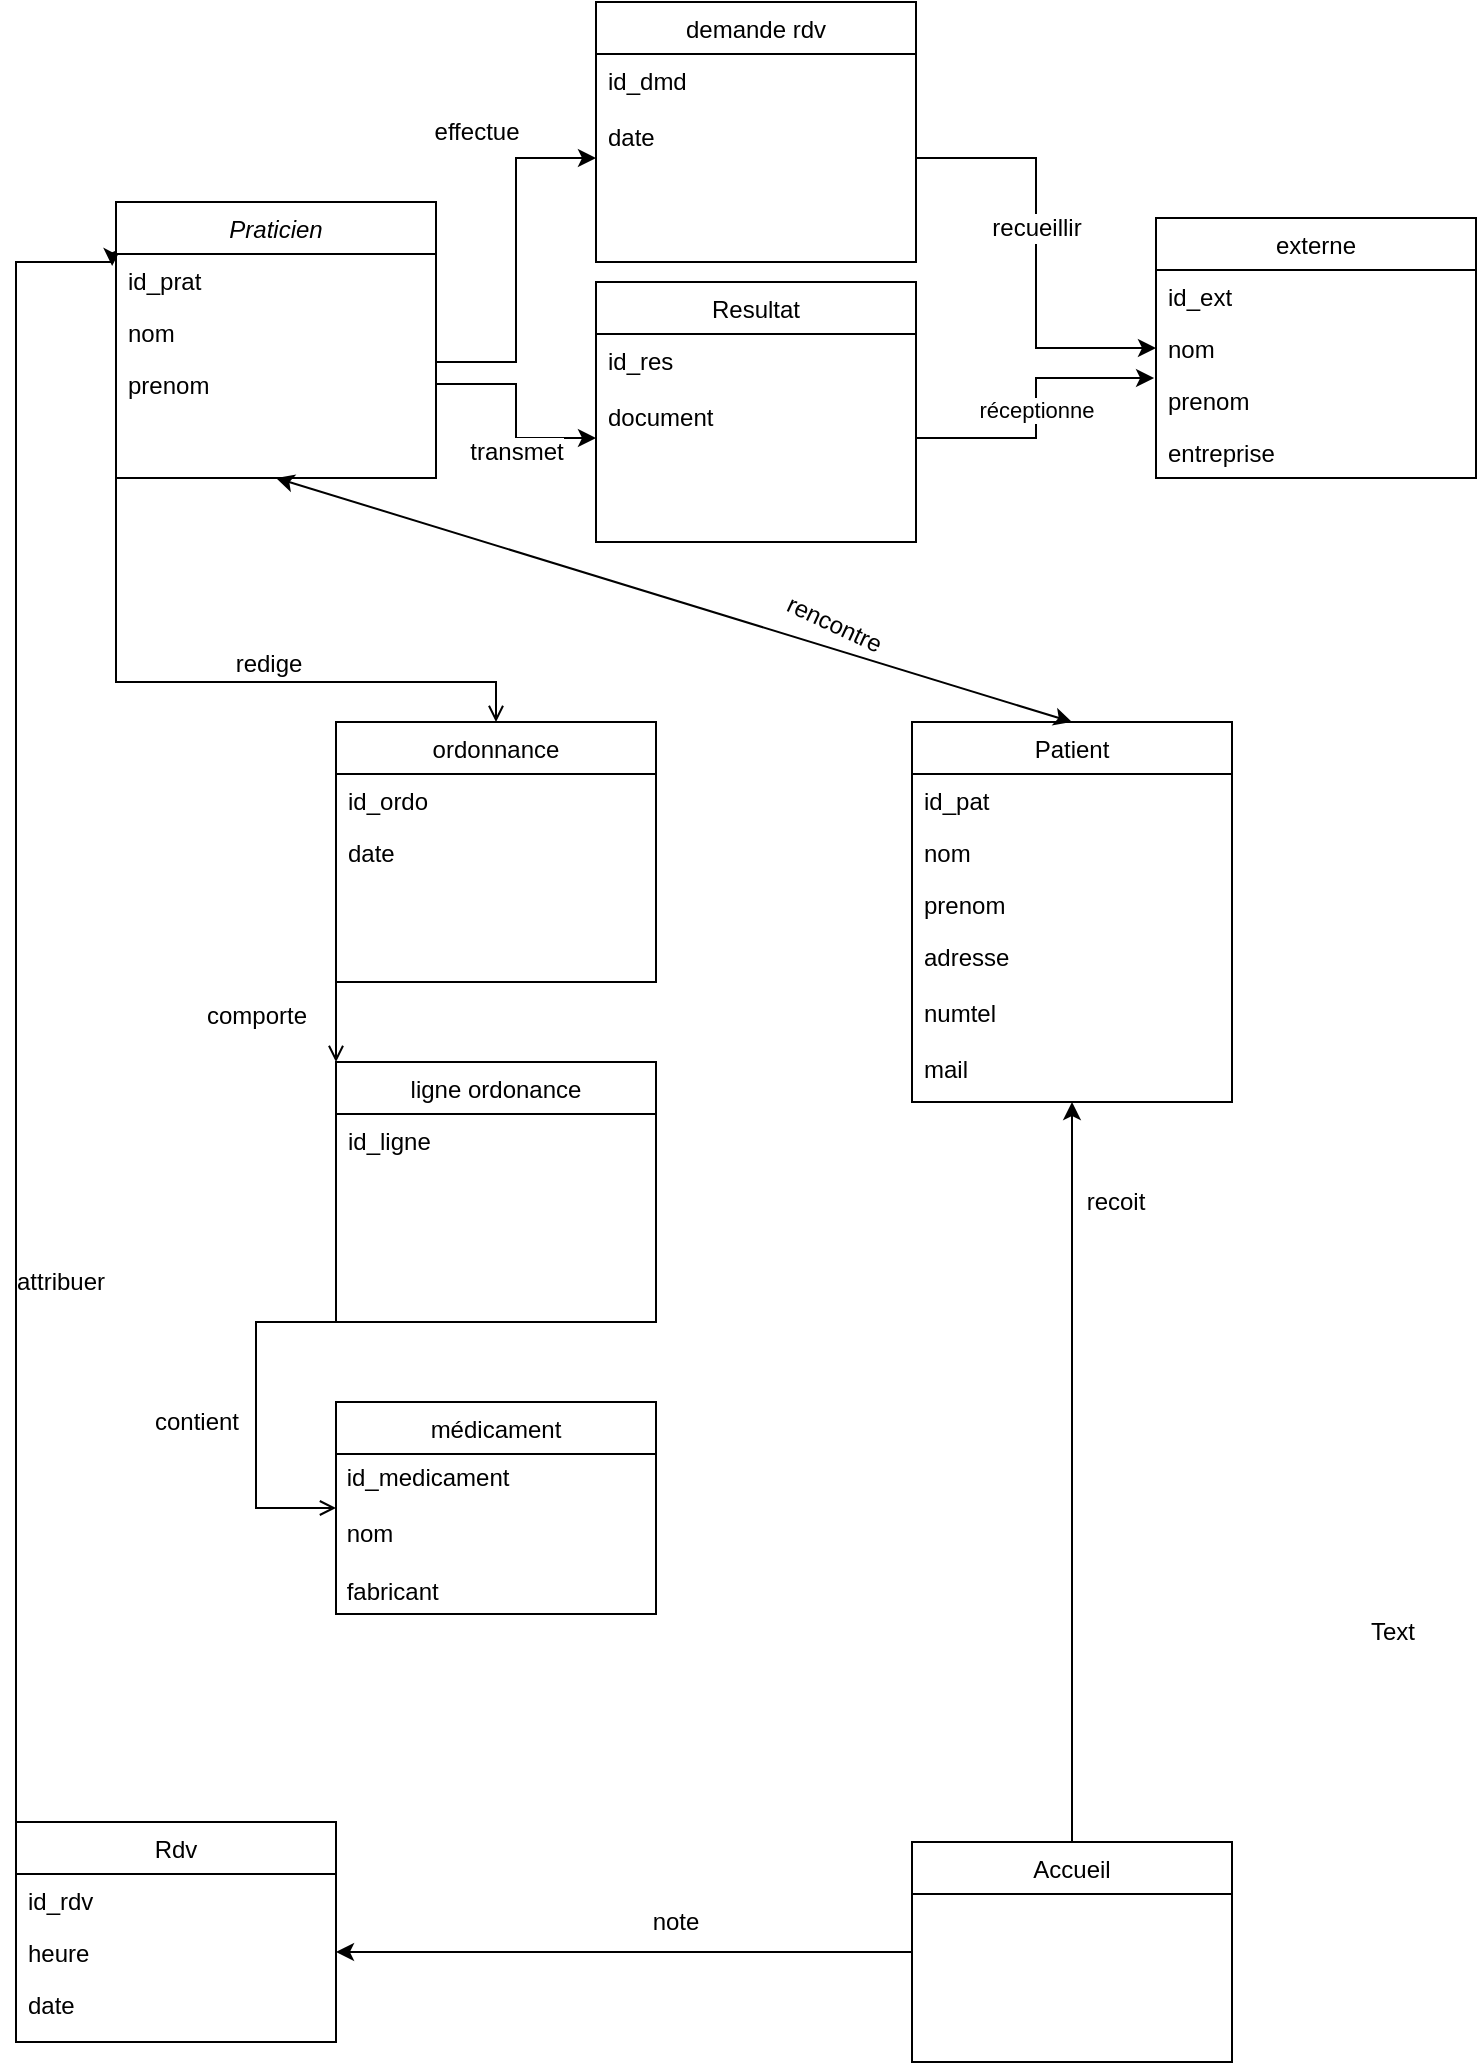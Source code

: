 <mxfile version="12.9.6" type="device" pages="2"><diagram id="C5RBs43oDa-KdzZeNtuy" name="mcd"><mxGraphModel dx="978" dy="1112" grid="1" gridSize="10" guides="1" tooltips="1" connect="1" arrows="1" fold="1" page="1" pageScale="1" pageWidth="827" pageHeight="1169" math="0" shadow="0"><root><mxCell id="WIyWlLk6GJQsqaUBKTNV-0"/><mxCell id="WIyWlLk6GJQsqaUBKTNV-1" parent="WIyWlLk6GJQsqaUBKTNV-0"/><mxCell id="6KKYuCcFs3_38HWzhRS--0" value="Patient" style="swimlane;fontStyle=0;align=center;verticalAlign=top;childLayout=stackLayout;horizontal=1;startSize=26;horizontalStack=0;resizeParent=1;resizeLast=0;collapsible=1;marginBottom=0;rounded=0;shadow=0;strokeWidth=1;" vertex="1" parent="WIyWlLk6GJQsqaUBKTNV-1"><mxGeometry x="508" y="380" width="160" height="190" as="geometry"><mxRectangle x="550" y="140" width="160" height="26" as="alternateBounds"/></mxGeometry></mxCell><mxCell id="6KKYuCcFs3_38HWzhRS--1" value="id_pat" style="text;align=left;verticalAlign=top;spacingLeft=4;spacingRight=4;overflow=hidden;rotatable=0;points=[[0,0.5],[1,0.5]];portConstraint=eastwest;" vertex="1" parent="6KKYuCcFs3_38HWzhRS--0"><mxGeometry y="26" width="160" height="26" as="geometry"/></mxCell><mxCell id="6KKYuCcFs3_38HWzhRS--2" value="nom" style="text;align=left;verticalAlign=top;spacingLeft=4;spacingRight=4;overflow=hidden;rotatable=0;points=[[0,0.5],[1,0.5]];portConstraint=eastwest;rounded=0;shadow=0;html=0;" vertex="1" parent="6KKYuCcFs3_38HWzhRS--0"><mxGeometry y="52" width="160" height="26" as="geometry"/></mxCell><mxCell id="6KKYuCcFs3_38HWzhRS--3" value="prenom" style="text;align=left;verticalAlign=top;spacingLeft=4;spacingRight=4;overflow=hidden;rotatable=0;points=[[0,0.5],[1,0.5]];portConstraint=eastwest;rounded=0;shadow=0;html=0;" vertex="1" parent="6KKYuCcFs3_38HWzhRS--0"><mxGeometry y="78" width="160" height="26" as="geometry"/></mxCell><mxCell id="6KKYuCcFs3_38HWzhRS--4" value="adresse&#10;&#10;numtel&#10;&#10;mail" style="text;align=left;verticalAlign=top;spacingLeft=4;spacingRight=4;overflow=hidden;rotatable=0;points=[[0,0.5],[1,0.5]];portConstraint=eastwest;rounded=0;shadow=0;html=0;" vertex="1" parent="6KKYuCcFs3_38HWzhRS--0"><mxGeometry y="104" width="160" height="86" as="geometry"/></mxCell><mxCell id="6KKYuCcFs3_38HWzhRS--7" value="rencontre" style="text;html=1;resizable=0;points=[];;align=center;verticalAlign=middle;labelBackgroundColor=none;rounded=0;shadow=0;strokeWidth=1;fontSize=12;rotation=25;" vertex="1" connectable="0" parent="WIyWlLk6GJQsqaUBKTNV-1"><mxGeometry x="520" y="310" as="geometry"><mxPoint x="-38" y="40" as="offset"/></mxGeometry></mxCell><mxCell id="6KKYuCcFs3_38HWzhRS--8" value="ordonnance" style="swimlane;fontStyle=0;align=center;verticalAlign=top;childLayout=stackLayout;horizontal=1;startSize=26;horizontalStack=0;resizeParent=1;resizeLast=0;collapsible=1;marginBottom=0;rounded=0;shadow=0;strokeWidth=1;" vertex="1" parent="WIyWlLk6GJQsqaUBKTNV-1"><mxGeometry x="220" y="380" width="160" height="130" as="geometry"><mxRectangle x="550" y="140" width="160" height="26" as="alternateBounds"/></mxGeometry></mxCell><mxCell id="6KKYuCcFs3_38HWzhRS--9" value="id_ordo" style="text;align=left;verticalAlign=top;spacingLeft=4;spacingRight=4;overflow=hidden;rotatable=0;points=[[0,0.5],[1,0.5]];portConstraint=eastwest;" vertex="1" parent="6KKYuCcFs3_38HWzhRS--8"><mxGeometry y="26" width="160" height="26" as="geometry"/></mxCell><mxCell id="6KKYuCcFs3_38HWzhRS--10" value="date" style="text;align=left;verticalAlign=top;spacingLeft=4;spacingRight=4;overflow=hidden;rotatable=0;points=[[0,0.5],[1,0.5]];portConstraint=eastwest;rounded=0;shadow=0;html=0;" vertex="1" parent="6KKYuCcFs3_38HWzhRS--8"><mxGeometry y="52" width="160" height="26" as="geometry"/></mxCell><mxCell id="6KKYuCcFs3_38HWzhRS--15" value="" style="endArrow=open;shadow=0;strokeWidth=1;strokeColor=#000000;rounded=0;endFill=1;edgeStyle=elbowEdgeStyle;elbow=vertical;entryX=0.5;entryY=0;entryDx=0;entryDy=0;exitX=0;exitY=0.5;exitDx=0;exitDy=0;" edge="1" parent="WIyWlLk6GJQsqaUBKTNV-1" source="zkfFHV4jXpPFQw0GAbJ--2" target="6KKYuCcFs3_38HWzhRS--8"><mxGeometry x="0.5" y="41" relative="1" as="geometry"><mxPoint x="120" y="190" as="sourcePoint"/><mxPoint x="230" y="240" as="targetPoint"/><mxPoint x="-40" y="32" as="offset"/><Array as="points"><mxPoint x="170" y="360"/><mxPoint x="160" y="340"/></Array></mxGeometry></mxCell><mxCell id="6KKYuCcFs3_38HWzhRS--16" value="redige" style="text;html=1;resizable=0;points=[];;align=center;verticalAlign=middle;labelBackgroundColor=none;rounded=0;shadow=0;strokeWidth=1;fontSize=12;" vertex="1" connectable="0" parent="6KKYuCcFs3_38HWzhRS--15"><mxGeometry x="0.5" y="49" relative="1" as="geometry"><mxPoint x="-38" y="40" as="offset"/></mxGeometry></mxCell><mxCell id="6KKYuCcFs3_38HWzhRS--24" value="" style="endArrow=classic;startArrow=classic;html=1;exitX=0.5;exitY=1;exitDx=0;exitDy=0;entryX=0.5;entryY=0;entryDx=0;entryDy=0;" edge="1" parent="WIyWlLk6GJQsqaUBKTNV-1" source="zkfFHV4jXpPFQw0GAbJ--0" target="6KKYuCcFs3_38HWzhRS--0"><mxGeometry width="50" height="50" relative="1" as="geometry"><mxPoint x="380" y="330" as="sourcePoint"/><mxPoint x="508" y="330" as="targetPoint"/></mxGeometry></mxCell><mxCell id="6KKYuCcFs3_38HWzhRS--29" value="" style="endArrow=classic;html=1;exitX=0.5;exitY=0;exitDx=0;exitDy=0;" edge="1" parent="WIyWlLk6GJQsqaUBKTNV-1" source="6KKYuCcFs3_38HWzhRS--25" target="6KKYuCcFs3_38HWzhRS--4"><mxGeometry width="50" height="50" relative="1" as="geometry"><mxPoint x="390" y="590" as="sourcePoint"/><mxPoint x="440" y="540" as="targetPoint"/><Array as="points"><mxPoint x="588" y="630"/></Array></mxGeometry></mxCell><mxCell id="6KKYuCcFs3_38HWzhRS--30" value="recoit" style="text;html=1;strokeColor=none;fillColor=none;align=center;verticalAlign=middle;whiteSpace=wrap;rounded=0;" vertex="1" parent="WIyWlLk6GJQsqaUBKTNV-1"><mxGeometry x="590" y="610" width="40" height="20" as="geometry"/></mxCell><mxCell id="6KKYuCcFs3_38HWzhRS--31" value="" style="endArrow=classic;html=1;exitX=0;exitY=0.5;exitDx=0;exitDy=0;entryX=1;entryY=0.5;entryDx=0;entryDy=0;" edge="1" parent="WIyWlLk6GJQsqaUBKTNV-1" source="6KKYuCcFs3_38HWzhRS--25" target="6KKYuCcFs3_38HWzhRS--19"><mxGeometry width="50" height="50" relative="1" as="geometry"><mxPoint x="390" y="590" as="sourcePoint"/><mxPoint x="440" y="540" as="targetPoint"/></mxGeometry></mxCell><mxCell id="6KKYuCcFs3_38HWzhRS--32" value="note" style="text;html=1;strokeColor=none;fillColor=none;align=center;verticalAlign=middle;whiteSpace=wrap;rounded=0;rotation=0;" vertex="1" parent="WIyWlLk6GJQsqaUBKTNV-1"><mxGeometry x="370" y="970" width="40" height="20" as="geometry"/></mxCell><mxCell id="6KKYuCcFs3_38HWzhRS--34" style="edgeStyle=orthogonalEdgeStyle;rounded=0;orthogonalLoop=1;jettySize=auto;html=1;exitX=0;exitY=0.5;exitDx=0;exitDy=0;entryX=-0.012;entryY=0.231;entryDx=0;entryDy=0;entryPerimeter=0;" edge="1" parent="WIyWlLk6GJQsqaUBKTNV-1" source="6KKYuCcFs3_38HWzhRS--19" target="zkfFHV4jXpPFQw0GAbJ--1"><mxGeometry relative="1" as="geometry"><mxPoint x="70" y="150" as="targetPoint"/><Array as="points"><mxPoint x="60" y="665"/><mxPoint x="60" y="150"/><mxPoint x="218" y="150"/></Array></mxGeometry></mxCell><mxCell id="6KKYuCcFs3_38HWzhRS--35" value="attribuer" style="text;html=1;resizable=0;points=[];;align=center;verticalAlign=middle;labelBackgroundColor=none;rounded=0;shadow=0;strokeWidth=1;fontSize=12;" vertex="1" connectable="0" parent="WIyWlLk6GJQsqaUBKTNV-1"><mxGeometry x="120" y="620" as="geometry"><mxPoint x="-38" y="40" as="offset"/></mxGeometry></mxCell><mxCell id="6KKYuCcFs3_38HWzhRS--17" value="Rdv" style="swimlane;fontStyle=0;align=center;verticalAlign=top;childLayout=stackLayout;horizontal=1;startSize=26;horizontalStack=0;resizeParent=1;resizeLast=0;collapsible=1;marginBottom=0;rounded=0;shadow=0;strokeWidth=1;" vertex="1" parent="WIyWlLk6GJQsqaUBKTNV-1"><mxGeometry x="60" y="930" width="160" height="110" as="geometry"><mxRectangle x="550" y="140" width="160" height="26" as="alternateBounds"/></mxGeometry></mxCell><mxCell id="6KKYuCcFs3_38HWzhRS--18" value="id_rdv" style="text;align=left;verticalAlign=top;spacingLeft=4;spacingRight=4;overflow=hidden;rotatable=0;points=[[0,0.5],[1,0.5]];portConstraint=eastwest;" vertex="1" parent="6KKYuCcFs3_38HWzhRS--17"><mxGeometry y="26" width="160" height="26" as="geometry"/></mxCell><mxCell id="6KKYuCcFs3_38HWzhRS--19" value="heure" style="text;align=left;verticalAlign=top;spacingLeft=4;spacingRight=4;overflow=hidden;rotatable=0;points=[[0,0.5],[1,0.5]];portConstraint=eastwest;rounded=0;shadow=0;html=0;" vertex="1" parent="6KKYuCcFs3_38HWzhRS--17"><mxGeometry y="52" width="160" height="26" as="geometry"/></mxCell><mxCell id="6KKYuCcFs3_38HWzhRS--20" value="date" style="text;align=left;verticalAlign=top;spacingLeft=4;spacingRight=4;overflow=hidden;rotatable=0;points=[[0,0.5],[1,0.5]];portConstraint=eastwest;rounded=0;shadow=0;html=0;" vertex="1" parent="6KKYuCcFs3_38HWzhRS--17"><mxGeometry y="78" width="160" height="26" as="geometry"/></mxCell><mxCell id="6KKYuCcFs3_38HWzhRS--25" value="Accueil" style="swimlane;fontStyle=0;align=center;verticalAlign=top;childLayout=stackLayout;horizontal=1;startSize=26;horizontalStack=0;resizeParent=1;resizeLast=0;collapsible=1;marginBottom=0;rounded=0;shadow=0;strokeWidth=1;" vertex="1" parent="WIyWlLk6GJQsqaUBKTNV-1"><mxGeometry x="508" y="940" width="160" height="110" as="geometry"><mxRectangle x="550" y="140" width="160" height="26" as="alternateBounds"/></mxGeometry></mxCell><mxCell id="Buqip0UYWyrWzpfPX_2Y-2" value="ligne ordonance" style="swimlane;fontStyle=0;align=center;verticalAlign=top;childLayout=stackLayout;horizontal=1;startSize=26;horizontalStack=0;resizeParent=1;resizeLast=0;collapsible=1;marginBottom=0;rounded=0;shadow=0;strokeWidth=1;" vertex="1" parent="WIyWlLk6GJQsqaUBKTNV-1"><mxGeometry x="220" y="550" width="160" height="130" as="geometry"><mxRectangle x="550" y="140" width="160" height="26" as="alternateBounds"/></mxGeometry></mxCell><mxCell id="Buqip0UYWyrWzpfPX_2Y-5" value="id_ligne&#10;&#10;medicament " style="text;align=left;verticalAlign=top;spacingLeft=4;spacingRight=4;overflow=hidden;rotatable=0;points=[[0,0.5],[1,0.5]];portConstraint=eastwest;rounded=0;shadow=0;html=0;" vertex="1" parent="Buqip0UYWyrWzpfPX_2Y-2"><mxGeometry y="26" width="160" height="26" as="geometry"/></mxCell><mxCell id="Buqip0UYWyrWzpfPX_2Y-7" value="médicament" style="swimlane;fontStyle=0;align=center;verticalAlign=top;childLayout=stackLayout;horizontal=1;startSize=26;horizontalStack=0;resizeParent=1;resizeLast=0;collapsible=1;marginBottom=0;rounded=0;shadow=0;strokeWidth=1;" vertex="1" parent="WIyWlLk6GJQsqaUBKTNV-1"><mxGeometry x="220" y="720" width="160" height="106" as="geometry"><mxRectangle x="550" y="140" width="160" height="26" as="alternateBounds"/></mxGeometry></mxCell><mxCell id="Buqip0UYWyrWzpfPX_2Y-19" value="&lt;div&gt;&lt;span&gt;&amp;nbsp;id_medicament&lt;/span&gt;&lt;/div&gt;&lt;br&gt;&amp;nbsp;nom&lt;br&gt;&lt;br&gt;&amp;nbsp;fabricant" style="text;html=1;align=left;verticalAlign=middle;resizable=0;points=[];autosize=1;" vertex="1" parent="Buqip0UYWyrWzpfPX_2Y-7"><mxGeometry y="26" width="160" height="80" as="geometry"/></mxCell><mxCell id="Buqip0UYWyrWzpfPX_2Y-14" value="" style="endArrow=open;shadow=0;strokeWidth=1;strokeColor=#000000;rounded=0;endFill=1;edgeStyle=elbowEdgeStyle;elbow=vertical;entryX=0;entryY=0.5;entryDx=0;entryDy=0;exitX=0;exitY=1;exitDx=0;exitDy=0;" edge="1" parent="WIyWlLk6GJQsqaUBKTNV-1" source="Buqip0UYWyrWzpfPX_2Y-2" target="Buqip0UYWyrWzpfPX_2Y-7"><mxGeometry x="0.5" y="41" relative="1" as="geometry"><mxPoint x="230" y="507" as="sourcePoint"/><mxPoint x="310" y="560" as="targetPoint"/><mxPoint x="-40" y="32" as="offset"/><Array as="points"><mxPoint x="180" y="360"/></Array></mxGeometry></mxCell><mxCell id="Buqip0UYWyrWzpfPX_2Y-15" value="contient" style="text;html=1;resizable=0;points=[];;align=center;verticalAlign=middle;labelBackgroundColor=none;rounded=0;shadow=0;strokeWidth=1;fontSize=12;" vertex="1" connectable="0" parent="Buqip0UYWyrWzpfPX_2Y-14"><mxGeometry x="0.5" y="49" relative="1" as="geometry"><mxPoint x="-79" y="-40" as="offset"/></mxGeometry></mxCell><mxCell id="Buqip0UYWyrWzpfPX_2Y-17" value="" style="endArrow=open;shadow=0;strokeWidth=1;strokeColor=#000000;rounded=0;endFill=1;edgeStyle=elbowEdgeStyle;elbow=vertical;entryX=0;entryY=0;entryDx=0;entryDy=0;" edge="1" parent="WIyWlLk6GJQsqaUBKTNV-1" target="Buqip0UYWyrWzpfPX_2Y-2"><mxGeometry x="0.5" y="41" relative="1" as="geometry"><mxPoint x="220" y="500" as="sourcePoint"/><mxPoint x="230" y="770" as="targetPoint"/><mxPoint x="-40" y="32" as="offset"/><Array as="points"><mxPoint x="170" y="530"/></Array></mxGeometry></mxCell><mxCell id="Buqip0UYWyrWzpfPX_2Y-18" value="comporte" style="text;html=1;resizable=0;points=[];;align=center;verticalAlign=middle;labelBackgroundColor=none;rounded=0;shadow=0;strokeWidth=1;fontSize=12;" vertex="1" connectable="0" parent="Buqip0UYWyrWzpfPX_2Y-17"><mxGeometry x="0.5" y="49" relative="1" as="geometry"><mxPoint x="-89" y="-11" as="offset"/></mxGeometry></mxCell><mxCell id="zkfFHV4jXpPFQw0GAbJ--0" value="Praticien" style="swimlane;fontStyle=2;align=center;verticalAlign=top;childLayout=stackLayout;horizontal=1;startSize=26;horizontalStack=0;resizeParent=1;resizeLast=0;collapsible=1;marginBottom=0;rounded=0;shadow=0;strokeWidth=1;" parent="WIyWlLk6GJQsqaUBKTNV-1" vertex="1"><mxGeometry x="110" y="120" width="160" height="138" as="geometry"><mxRectangle x="230" y="140" width="160" height="26" as="alternateBounds"/></mxGeometry></mxCell><mxCell id="zkfFHV4jXpPFQw0GAbJ--1" value="id_prat" style="text;align=left;verticalAlign=top;spacingLeft=4;spacingRight=4;overflow=hidden;rotatable=0;points=[[0,0.5],[1,0.5]];portConstraint=eastwest;" parent="zkfFHV4jXpPFQw0GAbJ--0" vertex="1"><mxGeometry y="26" width="160" height="26" as="geometry"/></mxCell><mxCell id="zkfFHV4jXpPFQw0GAbJ--2" value="nom" style="text;align=left;verticalAlign=top;spacingLeft=4;spacingRight=4;overflow=hidden;rotatable=0;points=[[0,0.5],[1,0.5]];portConstraint=eastwest;rounded=0;shadow=0;html=0;" parent="zkfFHV4jXpPFQw0GAbJ--0" vertex="1"><mxGeometry y="52" width="160" height="26" as="geometry"/></mxCell><mxCell id="zkfFHV4jXpPFQw0GAbJ--3" value="prenom&#10;&#10;" style="text;align=left;verticalAlign=top;spacingLeft=4;spacingRight=4;overflow=hidden;rotatable=0;points=[[0,0.5],[1,0.5]];portConstraint=eastwest;rounded=0;shadow=0;html=0;" parent="zkfFHV4jXpPFQw0GAbJ--0" vertex="1"><mxGeometry y="78" width="160" height="26" as="geometry"/></mxCell><mxCell id="zkfFHV4jXpPFQw0GAbJ--17" value="externe" style="swimlane;fontStyle=0;align=center;verticalAlign=top;childLayout=stackLayout;horizontal=1;startSize=26;horizontalStack=0;resizeParent=1;resizeLast=0;collapsible=1;marginBottom=0;rounded=0;shadow=0;strokeWidth=1;" parent="WIyWlLk6GJQsqaUBKTNV-1" vertex="1"><mxGeometry x="630" y="128" width="160" height="130" as="geometry"><mxRectangle x="550" y="140" width="160" height="26" as="alternateBounds"/></mxGeometry></mxCell><mxCell id="zkfFHV4jXpPFQw0GAbJ--18" value="id_ext" style="text;align=left;verticalAlign=top;spacingLeft=4;spacingRight=4;overflow=hidden;rotatable=0;points=[[0,0.5],[1,0.5]];portConstraint=eastwest;" parent="zkfFHV4jXpPFQw0GAbJ--17" vertex="1"><mxGeometry y="26" width="160" height="26" as="geometry"/></mxCell><mxCell id="zkfFHV4jXpPFQw0GAbJ--19" value="nom" style="text;align=left;verticalAlign=top;spacingLeft=4;spacingRight=4;overflow=hidden;rotatable=0;points=[[0,0.5],[1,0.5]];portConstraint=eastwest;rounded=0;shadow=0;html=0;" parent="zkfFHV4jXpPFQw0GAbJ--17" vertex="1"><mxGeometry y="52" width="160" height="26" as="geometry"/></mxCell><mxCell id="zkfFHV4jXpPFQw0GAbJ--20" value="prenom" style="text;align=left;verticalAlign=top;spacingLeft=4;spacingRight=4;overflow=hidden;rotatable=0;points=[[0,0.5],[1,0.5]];portConstraint=eastwest;rounded=0;shadow=0;html=0;" parent="zkfFHV4jXpPFQw0GAbJ--17" vertex="1"><mxGeometry y="78" width="160" height="26" as="geometry"/></mxCell><mxCell id="zkfFHV4jXpPFQw0GAbJ--21" value="entreprise" style="text;align=left;verticalAlign=top;spacingLeft=4;spacingRight=4;overflow=hidden;rotatable=0;points=[[0,0.5],[1,0.5]];portConstraint=eastwest;rounded=0;shadow=0;html=0;" parent="zkfFHV4jXpPFQw0GAbJ--17" vertex="1"><mxGeometry y="104" width="160" height="26" as="geometry"/></mxCell><mxCell id="Buqip0UYWyrWzpfPX_2Y-21" value="demande rdv" style="swimlane;fontStyle=0;align=center;verticalAlign=top;childLayout=stackLayout;horizontal=1;startSize=26;horizontalStack=0;resizeParent=1;resizeLast=0;collapsible=1;marginBottom=0;rounded=0;shadow=0;strokeWidth=1;" vertex="1" parent="WIyWlLk6GJQsqaUBKTNV-1"><mxGeometry x="350" y="20" width="160" height="130" as="geometry"><mxRectangle x="550" y="140" width="160" height="26" as="alternateBounds"/></mxGeometry></mxCell><mxCell id="Buqip0UYWyrWzpfPX_2Y-23" value="id_dmd&#10;&#10;date" style="text;align=left;verticalAlign=top;spacingLeft=4;spacingRight=4;overflow=hidden;rotatable=0;points=[[0,0.5],[1,0.5]];portConstraint=eastwest;rounded=0;shadow=0;html=0;" vertex="1" parent="Buqip0UYWyrWzpfPX_2Y-21"><mxGeometry y="26" width="160" height="104" as="geometry"/></mxCell><mxCell id="Buqip0UYWyrWzpfPX_2Y-26" value="Resultat" style="swimlane;fontStyle=0;align=center;verticalAlign=top;childLayout=stackLayout;horizontal=1;startSize=26;horizontalStack=0;resizeParent=1;resizeLast=0;collapsible=1;marginBottom=0;rounded=0;shadow=0;strokeWidth=1;" vertex="1" parent="WIyWlLk6GJQsqaUBKTNV-1"><mxGeometry x="350" y="160" width="160" height="130" as="geometry"><mxRectangle x="550" y="140" width="160" height="26" as="alternateBounds"/></mxGeometry></mxCell><mxCell id="Buqip0UYWyrWzpfPX_2Y-27" value="id_res&#10;&#10;document" style="text;align=left;verticalAlign=top;spacingLeft=4;spacingRight=4;overflow=hidden;rotatable=0;points=[[0,0.5],[1,0.5]];portConstraint=eastwest;" vertex="1" parent="Buqip0UYWyrWzpfPX_2Y-26"><mxGeometry y="26" width="160" height="104" as="geometry"/></mxCell><mxCell id="Buqip0UYWyrWzpfPX_2Y-31" style="edgeStyle=orthogonalEdgeStyle;rounded=0;orthogonalLoop=1;jettySize=auto;html=1;exitX=1;exitY=0.5;exitDx=0;exitDy=0;entryX=0;entryY=0.5;entryDx=0;entryDy=0;" edge="1" parent="WIyWlLk6GJQsqaUBKTNV-1" source="zkfFHV4jXpPFQw0GAbJ--3" target="Buqip0UYWyrWzpfPX_2Y-27"><mxGeometry relative="1" as="geometry"/></mxCell><mxCell id="Buqip0UYWyrWzpfPX_2Y-36" value="transmet" style="text;html=1;align=center;verticalAlign=middle;resizable=0;points=[];labelBackgroundColor=#ffffff;" vertex="1" connectable="0" parent="Buqip0UYWyrWzpfPX_2Y-31"><mxGeometry x="0.402" y="-1" relative="1" as="geometry"><mxPoint x="-8" y="6" as="offset"/></mxGeometry></mxCell><mxCell id="Buqip0UYWyrWzpfPX_2Y-32" style="edgeStyle=orthogonalEdgeStyle;rounded=0;orthogonalLoop=1;jettySize=auto;html=1;exitX=1;exitY=0.5;exitDx=0;exitDy=0;entryX=0;entryY=0.5;entryDx=0;entryDy=0;" edge="1" parent="WIyWlLk6GJQsqaUBKTNV-1" source="zkfFHV4jXpPFQw0GAbJ--3" target="Buqip0UYWyrWzpfPX_2Y-23"><mxGeometry relative="1" as="geometry"><Array as="points"><mxPoint x="270" y="200"/><mxPoint x="310" y="200"/><mxPoint x="310" y="98"/></Array></mxGeometry></mxCell><mxCell id="Buqip0UYWyrWzpfPX_2Y-35" value="effectue" style="text;html=1;align=center;verticalAlign=middle;resizable=0;points=[];labelBackgroundColor=#ffffff;" vertex="1" connectable="0" parent="Buqip0UYWyrWzpfPX_2Y-32"><mxGeometry x="0.233" y="3" relative="1" as="geometry"><mxPoint x="-17" y="-47" as="offset"/></mxGeometry></mxCell><mxCell id="Buqip0UYWyrWzpfPX_2Y-33" style="edgeStyle=orthogonalEdgeStyle;rounded=0;orthogonalLoop=1;jettySize=auto;html=1;exitX=1;exitY=0.5;exitDx=0;exitDy=0;entryX=0;entryY=0.5;entryDx=0;entryDy=0;" edge="1" parent="WIyWlLk6GJQsqaUBKTNV-1" source="Buqip0UYWyrWzpfPX_2Y-23" target="zkfFHV4jXpPFQw0GAbJ--19"><mxGeometry relative="1" as="geometry"/></mxCell><mxCell id="Buqip0UYWyrWzpfPX_2Y-37" value="recueillir" style="text;html=1;align=center;verticalAlign=middle;resizable=0;points=[];labelBackgroundColor=#ffffff;" vertex="1" connectable="0" parent="Buqip0UYWyrWzpfPX_2Y-33"><mxGeometry x="-0.116" relative="1" as="geometry"><mxPoint as="offset"/></mxGeometry></mxCell><mxCell id="Buqip0UYWyrWzpfPX_2Y-34" value="réceptionne" style="edgeStyle=orthogonalEdgeStyle;rounded=0;orthogonalLoop=1;jettySize=auto;html=1;exitX=1;exitY=0.5;exitDx=0;exitDy=0;entryX=-0.006;entryY=0.077;entryDx=0;entryDy=0;entryPerimeter=0;" edge="1" parent="WIyWlLk6GJQsqaUBKTNV-1" source="Buqip0UYWyrWzpfPX_2Y-27" target="zkfFHV4jXpPFQw0GAbJ--20"><mxGeometry relative="1" as="geometry"><Array as="points"><mxPoint x="570" y="238"/><mxPoint x="570" y="208"/></Array></mxGeometry></mxCell><mxCell id="o6aMZaranw9QujjC4OZB-0" value="Text" style="text;html=1;align=center;verticalAlign=middle;resizable=0;points=[];autosize=1;" vertex="1" parent="WIyWlLk6GJQsqaUBKTNV-1"><mxGeometry x="728" y="825" width="40" height="20" as="geometry"/></mxCell></root></mxGraphModel></diagram><diagram name="mld" id="CHwM4GovlWmHVVVD-p9b"><mxGraphModel dx="1151" dy="1308" grid="1" gridSize="10" guides="1" tooltips="1" connect="1" arrows="1" fold="1" page="1" pageScale="1" pageWidth="827" pageHeight="1169" math="0" shadow="0"><root><mxCell id="shTOCfIDb5eXsN9dICXh-0"/><mxCell id="shTOCfIDb5eXsN9dICXh-1" parent="shTOCfIDb5eXsN9dICXh-0"/><mxCell id="shTOCfIDb5eXsN9dICXh-2" value="Patient" style="swimlane;fontStyle=0;align=center;verticalAlign=top;childLayout=stackLayout;horizontal=1;startSize=26;horizontalStack=0;resizeParent=1;resizeLast=0;collapsible=1;marginBottom=0;rounded=0;shadow=0;strokeWidth=1;" vertex="1" parent="shTOCfIDb5eXsN9dICXh-1"><mxGeometry x="508" y="380" width="160" height="220" as="geometry"><mxRectangle x="550" y="140" width="160" height="26" as="alternateBounds"/></mxGeometry></mxCell><mxCell id="shTOCfIDb5eXsN9dICXh-3" value="id_pat" style="text;align=left;verticalAlign=top;spacingLeft=4;spacingRight=4;overflow=hidden;rotatable=0;points=[[0,0.5],[1,0.5]];portConstraint=eastwest;" vertex="1" parent="shTOCfIDb5eXsN9dICXh-2"><mxGeometry y="26" width="160" height="26" as="geometry"/></mxCell><mxCell id="shTOCfIDb5eXsN9dICXh-4" value="nom" style="text;align=left;verticalAlign=top;spacingLeft=4;spacingRight=4;overflow=hidden;rotatable=0;points=[[0,0.5],[1,0.5]];portConstraint=eastwest;rounded=0;shadow=0;html=0;" vertex="1" parent="shTOCfIDb5eXsN9dICXh-2"><mxGeometry y="52" width="160" height="26" as="geometry"/></mxCell><mxCell id="shTOCfIDb5eXsN9dICXh-5" value="prenom" style="text;align=left;verticalAlign=top;spacingLeft=4;spacingRight=4;overflow=hidden;rotatable=0;points=[[0,0.5],[1,0.5]];portConstraint=eastwest;rounded=0;shadow=0;html=0;" vertex="1" parent="shTOCfIDb5eXsN9dICXh-2"><mxGeometry y="78" width="160" height="26" as="geometry"/></mxCell><mxCell id="shTOCfIDb5eXsN9dICXh-6" value="adresse&#10;&#10;numtel&#10;&#10;mail&#10;&#10;#id_prat" style="text;align=left;verticalAlign=top;spacingLeft=4;spacingRight=4;overflow=hidden;rotatable=0;points=[[0,0.5],[1,0.5]];portConstraint=eastwest;rounded=0;shadow=0;html=0;" vertex="1" parent="shTOCfIDb5eXsN9dICXh-2"><mxGeometry y="104" width="160" height="116" as="geometry"/></mxCell><mxCell id="shTOCfIDb5eXsN9dICXh-8" value="ordonnance" style="swimlane;fontStyle=0;align=center;verticalAlign=top;childLayout=stackLayout;horizontal=1;startSize=26;horizontalStack=0;resizeParent=1;resizeLast=0;collapsible=1;marginBottom=0;rounded=0;shadow=0;strokeWidth=1;" vertex="1" parent="shTOCfIDb5eXsN9dICXh-1"><mxGeometry x="220" y="380" width="160" height="160" as="geometry"><mxRectangle x="550" y="140" width="160" height="26" as="alternateBounds"/></mxGeometry></mxCell><mxCell id="shTOCfIDb5eXsN9dICXh-9" value="id_ordo" style="text;align=left;verticalAlign=top;spacingLeft=4;spacingRight=4;overflow=hidden;rotatable=0;points=[[0,0.5],[1,0.5]];portConstraint=eastwest;" vertex="1" parent="shTOCfIDb5eXsN9dICXh-8"><mxGeometry y="26" width="160" height="26" as="geometry"/></mxCell><mxCell id="shTOCfIDb5eXsN9dICXh-10" value="date&#10;&#10;#id_prat&#10;&#10;#id_pat&#10;&#10;#id_ligne" style="text;align=left;verticalAlign=top;spacingLeft=4;spacingRight=4;overflow=hidden;rotatable=0;points=[[0,0.5],[1,0.5]];portConstraint=eastwest;rounded=0;shadow=0;html=0;" vertex="1" parent="shTOCfIDb5eXsN9dICXh-8"><mxGeometry y="52" width="160" height="108" as="geometry"/></mxCell><mxCell id="shTOCfIDb5eXsN9dICXh-11" value="" style="endArrow=open;shadow=0;strokeWidth=1;strokeColor=#000000;rounded=0;endFill=1;edgeStyle=elbowEdgeStyle;elbow=vertical;entryX=0.5;entryY=0;entryDx=0;entryDy=0;exitX=0;exitY=0.5;exitDx=0;exitDy=0;" edge="1" parent="shTOCfIDb5eXsN9dICXh-1" source="shTOCfIDb5eXsN9dICXh-35" target="shTOCfIDb5eXsN9dICXh-8"><mxGeometry x="0.5" y="41" relative="1" as="geometry"><mxPoint x="120" y="190" as="sourcePoint"/><mxPoint x="230" y="240" as="targetPoint"/><mxPoint x="-40" y="32" as="offset"/><Array as="points"><mxPoint x="170" y="360"/><mxPoint x="160" y="340"/></Array></mxGeometry></mxCell><mxCell id="shTOCfIDb5eXsN9dICXh-13" value="" style="endArrow=classic;startArrow=classic;html=1;exitX=0.5;exitY=1;exitDx=0;exitDy=0;entryX=0.5;entryY=0;entryDx=0;entryDy=0;" edge="1" parent="shTOCfIDb5eXsN9dICXh-1" source="shTOCfIDb5eXsN9dICXh-33" target="shTOCfIDb5eXsN9dICXh-2"><mxGeometry width="50" height="50" relative="1" as="geometry"><mxPoint x="380" y="330" as="sourcePoint"/><mxPoint x="508" y="330" as="targetPoint"/><Array as="points"><mxPoint x="350" y="360"/></Array></mxGeometry></mxCell><mxCell id="shTOCfIDb5eXsN9dICXh-16" value="" style="endArrow=classic;html=1;exitX=0.5;exitY=1.009;exitDx=0;exitDy=0;entryX=1;entryY=0.5;entryDx=0;entryDy=0;exitPerimeter=0;" edge="1" parent="shTOCfIDb5eXsN9dICXh-1" source="shTOCfIDb5eXsN9dICXh-6" target="shTOCfIDb5eXsN9dICXh-22"><mxGeometry width="50" height="50" relative="1" as="geometry"><mxPoint x="508" y="995" as="sourcePoint"/><mxPoint x="440" y="540" as="targetPoint"/><Array as="points"><mxPoint x="588" y="995"/></Array></mxGeometry></mxCell><mxCell id="shTOCfIDb5eXsN9dICXh-18" style="edgeStyle=orthogonalEdgeStyle;rounded=0;orthogonalLoop=1;jettySize=auto;html=1;exitX=0;exitY=0.5;exitDx=0;exitDy=0;entryX=-0.012;entryY=0.231;entryDx=0;entryDy=0;entryPerimeter=0;" edge="1" parent="shTOCfIDb5eXsN9dICXh-1" source="shTOCfIDb5eXsN9dICXh-22" target="shTOCfIDb5eXsN9dICXh-34"><mxGeometry relative="1" as="geometry"><mxPoint x="70" y="150" as="targetPoint"/><Array as="points"><mxPoint x="60" y="665"/><mxPoint x="60" y="150"/><mxPoint x="218" y="150"/></Array></mxGeometry></mxCell><mxCell id="shTOCfIDb5eXsN9dICXh-20" value="Rdv" style="swimlane;fontStyle=0;align=center;verticalAlign=top;childLayout=stackLayout;horizontal=1;startSize=26;horizontalStack=0;resizeParent=1;resizeLast=0;collapsible=1;marginBottom=0;rounded=0;shadow=0;strokeWidth=1;" vertex="1" parent="shTOCfIDb5eXsN9dICXh-1"><mxGeometry x="60" y="930" width="160" height="160" as="geometry"><mxRectangle x="550" y="140" width="160" height="26" as="alternateBounds"/></mxGeometry></mxCell><mxCell id="shTOCfIDb5eXsN9dICXh-21" value="id_rdv" style="text;align=left;verticalAlign=top;spacingLeft=4;spacingRight=4;overflow=hidden;rotatable=0;points=[[0,0.5],[1,0.5]];portConstraint=eastwest;" vertex="1" parent="shTOCfIDb5eXsN9dICXh-20"><mxGeometry y="26" width="160" height="26" as="geometry"/></mxCell><mxCell id="shTOCfIDb5eXsN9dICXh-22" value="heure" style="text;align=left;verticalAlign=top;spacingLeft=4;spacingRight=4;overflow=hidden;rotatable=0;points=[[0,0.5],[1,0.5]];portConstraint=eastwest;rounded=0;shadow=0;html=0;" vertex="1" parent="shTOCfIDb5eXsN9dICXh-20"><mxGeometry y="52" width="160" height="26" as="geometry"/></mxCell><mxCell id="shTOCfIDb5eXsN9dICXh-23" value="date&#10;&#10;#id_prat&#10;&#10;#id_pat" style="text;align=left;verticalAlign=top;spacingLeft=4;spacingRight=4;overflow=hidden;rotatable=0;points=[[0,0.5],[1,0.5]];portConstraint=eastwest;rounded=0;shadow=0;html=0;" vertex="1" parent="shTOCfIDb5eXsN9dICXh-20"><mxGeometry y="78" width="160" height="82" as="geometry"/></mxCell><mxCell id="shTOCfIDb5eXsN9dICXh-27" value="médicament" style="swimlane;fontStyle=0;align=center;verticalAlign=top;childLayout=stackLayout;horizontal=1;startSize=26;horizontalStack=0;resizeParent=1;resizeLast=0;collapsible=1;marginBottom=0;rounded=0;shadow=0;strokeWidth=1;" vertex="1" parent="shTOCfIDb5eXsN9dICXh-1"><mxGeometry x="220" y="720" width="160" height="106" as="geometry"><mxRectangle x="550" y="140" width="160" height="26" as="alternateBounds"/></mxGeometry></mxCell><mxCell id="shTOCfIDb5eXsN9dICXh-28" value="&lt;div&gt;&lt;span&gt;&amp;nbsp;id_medicament&lt;/span&gt;&lt;/div&gt;&lt;br&gt;&amp;nbsp;nom&lt;br&gt;&lt;br&gt;&amp;nbsp;fabricant" style="text;html=1;align=left;verticalAlign=middle;resizable=0;points=[];autosize=1;" vertex="1" parent="shTOCfIDb5eXsN9dICXh-27"><mxGeometry y="26" width="160" height="80" as="geometry"/></mxCell><mxCell id="shTOCfIDb5eXsN9dICXh-29" value="" style="endArrow=open;shadow=0;strokeWidth=1;strokeColor=#000000;rounded=0;endFill=1;edgeStyle=elbowEdgeStyle;elbow=vertical;entryX=0;entryY=0.5;entryDx=0;entryDy=0;exitX=0;exitY=1;exitDx=0;exitDy=0;" edge="1" parent="shTOCfIDb5eXsN9dICXh-1" source="shTOCfIDb5eXsN9dICXh-25" target="shTOCfIDb5eXsN9dICXh-27"><mxGeometry x="0.5" y="41" relative="1" as="geometry"><mxPoint x="230" y="507" as="sourcePoint"/><mxPoint x="310" y="560" as="targetPoint"/><mxPoint x="-40" y="32" as="offset"/><Array as="points"><mxPoint x="180" y="360"/></Array></mxGeometry></mxCell><mxCell id="shTOCfIDb5eXsN9dICXh-31" value="" style="endArrow=open;shadow=0;strokeWidth=1;strokeColor=#000000;rounded=0;endFill=1;edgeStyle=elbowEdgeStyle;elbow=vertical;entryX=0;entryY=0;entryDx=0;entryDy=0;" edge="1" parent="shTOCfIDb5eXsN9dICXh-1" target="shTOCfIDb5eXsN9dICXh-25"><mxGeometry x="0.5" y="41" relative="1" as="geometry"><mxPoint x="220" y="500" as="sourcePoint"/><mxPoint x="170" y="570" as="targetPoint"/><mxPoint x="-40" y="32" as="offset"/><Array as="points"><mxPoint x="180" y="500"/><mxPoint x="120" y="540"/></Array></mxGeometry></mxCell><mxCell id="shTOCfIDb5eXsN9dICXh-33" value="Praticien" style="swimlane;fontStyle=2;align=center;verticalAlign=top;childLayout=stackLayout;horizontal=1;startSize=26;horizontalStack=0;resizeParent=1;resizeLast=0;collapsible=1;marginBottom=0;rounded=0;shadow=0;strokeWidth=1;" vertex="1" parent="shTOCfIDb5eXsN9dICXh-1"><mxGeometry x="110" y="120" width="160" height="140" as="geometry"><mxRectangle x="230" y="140" width="160" height="26" as="alternateBounds"/></mxGeometry></mxCell><mxCell id="shTOCfIDb5eXsN9dICXh-34" value="id_prat" style="text;align=left;verticalAlign=top;spacingLeft=4;spacingRight=4;overflow=hidden;rotatable=0;points=[[0,0.5],[1,0.5]];portConstraint=eastwest;" vertex="1" parent="shTOCfIDb5eXsN9dICXh-33"><mxGeometry y="26" width="160" height="26" as="geometry"/></mxCell><mxCell id="shTOCfIDb5eXsN9dICXh-35" value="nom" style="text;align=left;verticalAlign=top;spacingLeft=4;spacingRight=4;overflow=hidden;rotatable=0;points=[[0,0.5],[1,0.5]];portConstraint=eastwest;rounded=0;shadow=0;html=0;" vertex="1" parent="shTOCfIDb5eXsN9dICXh-33"><mxGeometry y="52" width="160" height="26" as="geometry"/></mxCell><mxCell id="shTOCfIDb5eXsN9dICXh-36" value="prenom&#10;&#10;#id_pat" style="text;align=left;verticalAlign=top;spacingLeft=4;spacingRight=4;overflow=hidden;rotatable=0;points=[[0,0.5],[1,0.5]];portConstraint=eastwest;rounded=0;shadow=0;html=0;" vertex="1" parent="shTOCfIDb5eXsN9dICXh-33"><mxGeometry y="78" width="160" height="62" as="geometry"/></mxCell><mxCell id="shTOCfIDb5eXsN9dICXh-37" value="externe" style="swimlane;fontStyle=0;align=center;verticalAlign=top;childLayout=stackLayout;horizontal=1;startSize=26;horizontalStack=0;resizeParent=1;resizeLast=0;collapsible=1;marginBottom=0;rounded=0;shadow=0;strokeWidth=1;" vertex="1" parent="shTOCfIDb5eXsN9dICXh-1"><mxGeometry x="630" y="128" width="160" height="180" as="geometry"><mxRectangle x="550" y="140" width="160" height="26" as="alternateBounds"/></mxGeometry></mxCell><mxCell id="shTOCfIDb5eXsN9dICXh-38" value="id_ext" style="text;align=left;verticalAlign=top;spacingLeft=4;spacingRight=4;overflow=hidden;rotatable=0;points=[[0,0.5],[1,0.5]];portConstraint=eastwest;" vertex="1" parent="shTOCfIDb5eXsN9dICXh-37"><mxGeometry y="26" width="160" height="26" as="geometry"/></mxCell><mxCell id="shTOCfIDb5eXsN9dICXh-39" value="nom" style="text;align=left;verticalAlign=top;spacingLeft=4;spacingRight=4;overflow=hidden;rotatable=0;points=[[0,0.5],[1,0.5]];portConstraint=eastwest;rounded=0;shadow=0;html=0;" vertex="1" parent="shTOCfIDb5eXsN9dICXh-37"><mxGeometry y="52" width="160" height="26" as="geometry"/></mxCell><mxCell id="shTOCfIDb5eXsN9dICXh-40" value="prenom" style="text;align=left;verticalAlign=top;spacingLeft=4;spacingRight=4;overflow=hidden;rotatable=0;points=[[0,0.5],[1,0.5]];portConstraint=eastwest;rounded=0;shadow=0;html=0;" vertex="1" parent="shTOCfIDb5eXsN9dICXh-37"><mxGeometry y="78" width="160" height="26" as="geometry"/></mxCell><mxCell id="shTOCfIDb5eXsN9dICXh-41" value="entreprise&#10;&#10;#id_prat" style="text;align=left;verticalAlign=top;spacingLeft=4;spacingRight=4;overflow=hidden;rotatable=0;points=[[0,0.5],[1,0.5]];portConstraint=eastwest;rounded=0;shadow=0;html=0;" vertex="1" parent="shTOCfIDb5eXsN9dICXh-37"><mxGeometry y="104" width="160" height="76" as="geometry"/></mxCell><mxCell id="shTOCfIDb5eXsN9dICXh-46" style="edgeStyle=orthogonalEdgeStyle;rounded=0;orthogonalLoop=1;jettySize=auto;html=1;exitX=1;exitY=0.5;exitDx=0;exitDy=0;entryX=0;entryY=0.5;entryDx=0;entryDy=0;" edge="1" parent="shTOCfIDb5eXsN9dICXh-1" source="shTOCfIDb5eXsN9dICXh-36" target="shTOCfIDb5eXsN9dICXh-45"><mxGeometry relative="1" as="geometry"/></mxCell><mxCell id="shTOCfIDb5eXsN9dICXh-48" style="edgeStyle=orthogonalEdgeStyle;rounded=0;orthogonalLoop=1;jettySize=auto;html=1;exitX=1;exitY=0.5;exitDx=0;exitDy=0;entryX=0;entryY=0.5;entryDx=0;entryDy=0;" edge="1" parent="shTOCfIDb5eXsN9dICXh-1" source="shTOCfIDb5eXsN9dICXh-36" target="shTOCfIDb5eXsN9dICXh-43"><mxGeometry relative="1" as="geometry"><Array as="points"><mxPoint x="270" y="200"/><mxPoint x="310" y="200"/><mxPoint x="310" y="98"/></Array></mxGeometry></mxCell><mxCell id="shTOCfIDb5eXsN9dICXh-50" style="edgeStyle=orthogonalEdgeStyle;rounded=0;orthogonalLoop=1;jettySize=auto;html=1;exitX=1;exitY=0.5;exitDx=0;exitDy=0;entryX=0;entryY=0.5;entryDx=0;entryDy=0;" edge="1" parent="shTOCfIDb5eXsN9dICXh-1" source="shTOCfIDb5eXsN9dICXh-43" target="shTOCfIDb5eXsN9dICXh-39"><mxGeometry relative="1" as="geometry"/></mxCell><mxCell id="shTOCfIDb5eXsN9dICXh-52" value="" style="edgeStyle=orthogonalEdgeStyle;rounded=0;orthogonalLoop=1;jettySize=auto;html=1;exitX=1;exitY=0.5;exitDx=0;exitDy=0;entryX=-0.006;entryY=0.077;entryDx=0;entryDy=0;entryPerimeter=0;" edge="1" parent="shTOCfIDb5eXsN9dICXh-1" source="shTOCfIDb5eXsN9dICXh-45" target="shTOCfIDb5eXsN9dICXh-40"><mxGeometry relative="1" as="geometry"><Array as="points"><mxPoint x="570" y="238"/><mxPoint x="570" y="208"/></Array></mxGeometry></mxCell><mxCell id="shTOCfIDb5eXsN9dICXh-45" value="id_res&#10;&#10;document&#10;&#10;#id_prat&#10;&#10;#id_pat&#10;&#10;#id_ext" style="text;align=left;verticalAlign=top;spacingLeft=4;spacingRight=4;overflow=hidden;rotatable=0;points=[[0,0.5],[1,0.5]];portConstraint=eastwest;" vertex="1" parent="shTOCfIDb5eXsN9dICXh-1"><mxGeometry x="350" y="206" width="160" height="144" as="geometry"/></mxCell><mxCell id="shTOCfIDb5eXsN9dICXh-42" value="demande rdv" style="swimlane;fontStyle=0;align=center;verticalAlign=top;childLayout=stackLayout;horizontal=1;startSize=26;horizontalStack=0;resizeParent=1;resizeLast=0;collapsible=1;marginBottom=0;rounded=0;shadow=0;strokeWidth=1;" vertex="1" parent="shTOCfIDb5eXsN9dICXh-1"><mxGeometry x="350" width="160" height="170" as="geometry"><mxRectangle x="550" y="140" width="160" height="26" as="alternateBounds"/></mxGeometry></mxCell><mxCell id="shTOCfIDb5eXsN9dICXh-43" value="id_dmd&#10;&#10;date&#10;&#10;#id_prat&#10;&#10;#id_pat&#10;&#10;#id_ext" style="text;align=left;verticalAlign=top;spacingLeft=4;spacingRight=4;overflow=hidden;rotatable=0;points=[[0,0.5],[1,0.5]];portConstraint=eastwest;rounded=0;shadow=0;html=0;" vertex="1" parent="shTOCfIDb5eXsN9dICXh-42"><mxGeometry y="26" width="160" height="144" as="geometry"/></mxCell><mxCell id="shTOCfIDb5eXsN9dICXh-44" value="Resultat" style="swimlane;fontStyle=0;align=center;verticalAlign=top;childLayout=stackLayout;horizontal=1;startSize=26;horizontalStack=0;resizeParent=1;resizeLast=0;collapsible=1;marginBottom=0;rounded=0;shadow=0;strokeWidth=1;" vertex="1" parent="shTOCfIDb5eXsN9dICXh-1"><mxGeometry x="350" y="180" width="160" height="170" as="geometry"><mxRectangle x="550" y="140" width="160" height="26" as="alternateBounds"/></mxGeometry></mxCell><mxCell id="shTOCfIDb5eXsN9dICXh-25" value="ligne ordonance" style="swimlane;fontStyle=0;align=center;verticalAlign=top;childLayout=stackLayout;horizontal=1;startSize=26;horizontalStack=0;resizeParent=1;resizeLast=0;collapsible=1;marginBottom=0;rounded=0;shadow=0;strokeWidth=1;" vertex="1" parent="shTOCfIDb5eXsN9dICXh-1"><mxGeometry x="220" y="570" width="160" height="130" as="geometry"><mxRectangle x="550" y="140" width="160" height="26" as="alternateBounds"/></mxGeometry></mxCell><mxCell id="shTOCfIDb5eXsN9dICXh-26" value="id_ligne&#10;&#10;#id_medicament" style="text;align=left;verticalAlign=top;spacingLeft=4;spacingRight=4;overflow=hidden;rotatable=0;points=[[0,0.5],[1,0.5]];portConstraint=eastwest;rounded=0;shadow=0;html=0;" vertex="1" parent="shTOCfIDb5eXsN9dICXh-25"><mxGeometry y="26" width="160" height="54" as="geometry"/></mxCell></root></mxGraphModel></diagram></mxfile>